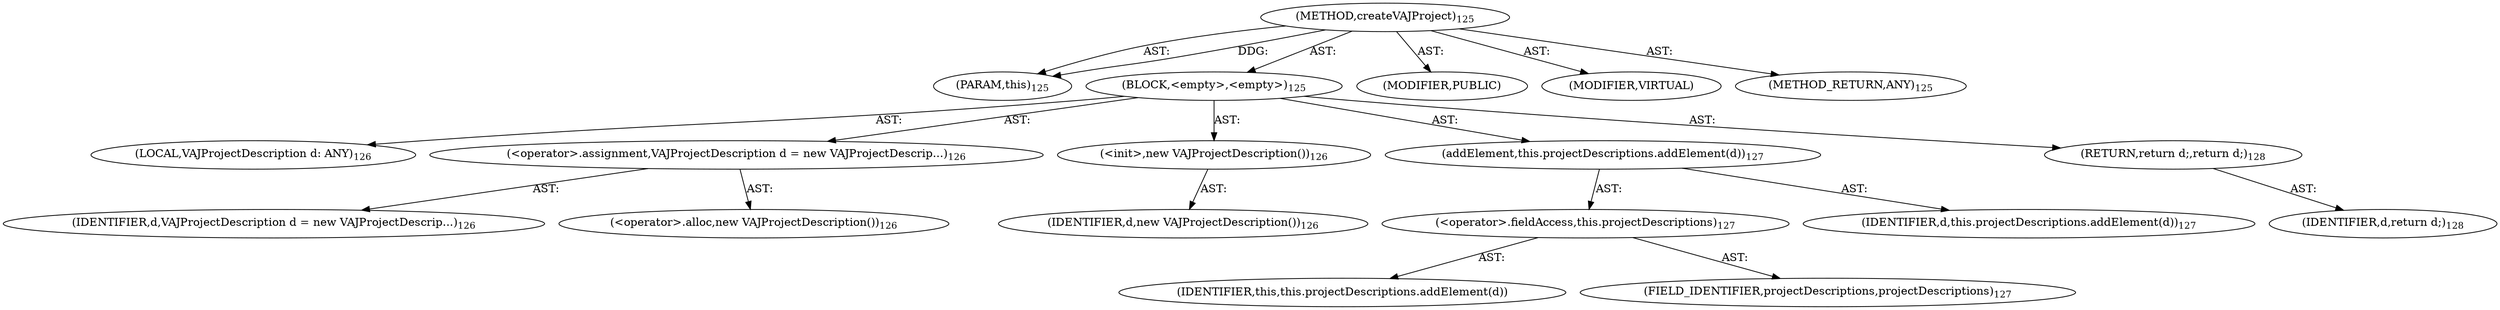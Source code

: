 digraph "createVAJProject" {  
"111669149697" [label = <(METHOD,createVAJProject)<SUB>125</SUB>> ]
"115964116993" [label = <(PARAM,this)<SUB>125</SUB>> ]
"25769803781" [label = <(BLOCK,&lt;empty&gt;,&lt;empty&gt;)<SUB>125</SUB>> ]
"94489280512" [label = <(LOCAL,VAJProjectDescription d: ANY)<SUB>126</SUB>> ]
"30064771078" [label = <(&lt;operator&gt;.assignment,VAJProjectDescription d = new VAJProjectDescrip...)<SUB>126</SUB>> ]
"68719476742" [label = <(IDENTIFIER,d,VAJProjectDescription d = new VAJProjectDescrip...)<SUB>126</SUB>> ]
"30064771079" [label = <(&lt;operator&gt;.alloc,new VAJProjectDescription())<SUB>126</SUB>> ]
"30064771080" [label = <(&lt;init&gt;,new VAJProjectDescription())<SUB>126</SUB>> ]
"68719476743" [label = <(IDENTIFIER,d,new VAJProjectDescription())<SUB>126</SUB>> ]
"30064771081" [label = <(addElement,this.projectDescriptions.addElement(d))<SUB>127</SUB>> ]
"30064771082" [label = <(&lt;operator&gt;.fieldAccess,this.projectDescriptions)<SUB>127</SUB>> ]
"68719476744" [label = <(IDENTIFIER,this,this.projectDescriptions.addElement(d))> ]
"55834574849" [label = <(FIELD_IDENTIFIER,projectDescriptions,projectDescriptions)<SUB>127</SUB>> ]
"68719476745" [label = <(IDENTIFIER,d,this.projectDescriptions.addElement(d))<SUB>127</SUB>> ]
"146028888064" [label = <(RETURN,return d;,return d;)<SUB>128</SUB>> ]
"68719476746" [label = <(IDENTIFIER,d,return d;)<SUB>128</SUB>> ]
"133143986178" [label = <(MODIFIER,PUBLIC)> ]
"133143986179" [label = <(MODIFIER,VIRTUAL)> ]
"128849018881" [label = <(METHOD_RETURN,ANY)<SUB>125</SUB>> ]
  "111669149697" -> "115964116993"  [ label = "AST: "] 
  "111669149697" -> "25769803781"  [ label = "AST: "] 
  "111669149697" -> "133143986178"  [ label = "AST: "] 
  "111669149697" -> "133143986179"  [ label = "AST: "] 
  "111669149697" -> "128849018881"  [ label = "AST: "] 
  "25769803781" -> "94489280512"  [ label = "AST: "] 
  "25769803781" -> "30064771078"  [ label = "AST: "] 
  "25769803781" -> "30064771080"  [ label = "AST: "] 
  "25769803781" -> "30064771081"  [ label = "AST: "] 
  "25769803781" -> "146028888064"  [ label = "AST: "] 
  "30064771078" -> "68719476742"  [ label = "AST: "] 
  "30064771078" -> "30064771079"  [ label = "AST: "] 
  "30064771080" -> "68719476743"  [ label = "AST: "] 
  "30064771081" -> "30064771082"  [ label = "AST: "] 
  "30064771081" -> "68719476745"  [ label = "AST: "] 
  "30064771082" -> "68719476744"  [ label = "AST: "] 
  "30064771082" -> "55834574849"  [ label = "AST: "] 
  "146028888064" -> "68719476746"  [ label = "AST: "] 
  "111669149697" -> "115964116993"  [ label = "DDG: "] 
}
